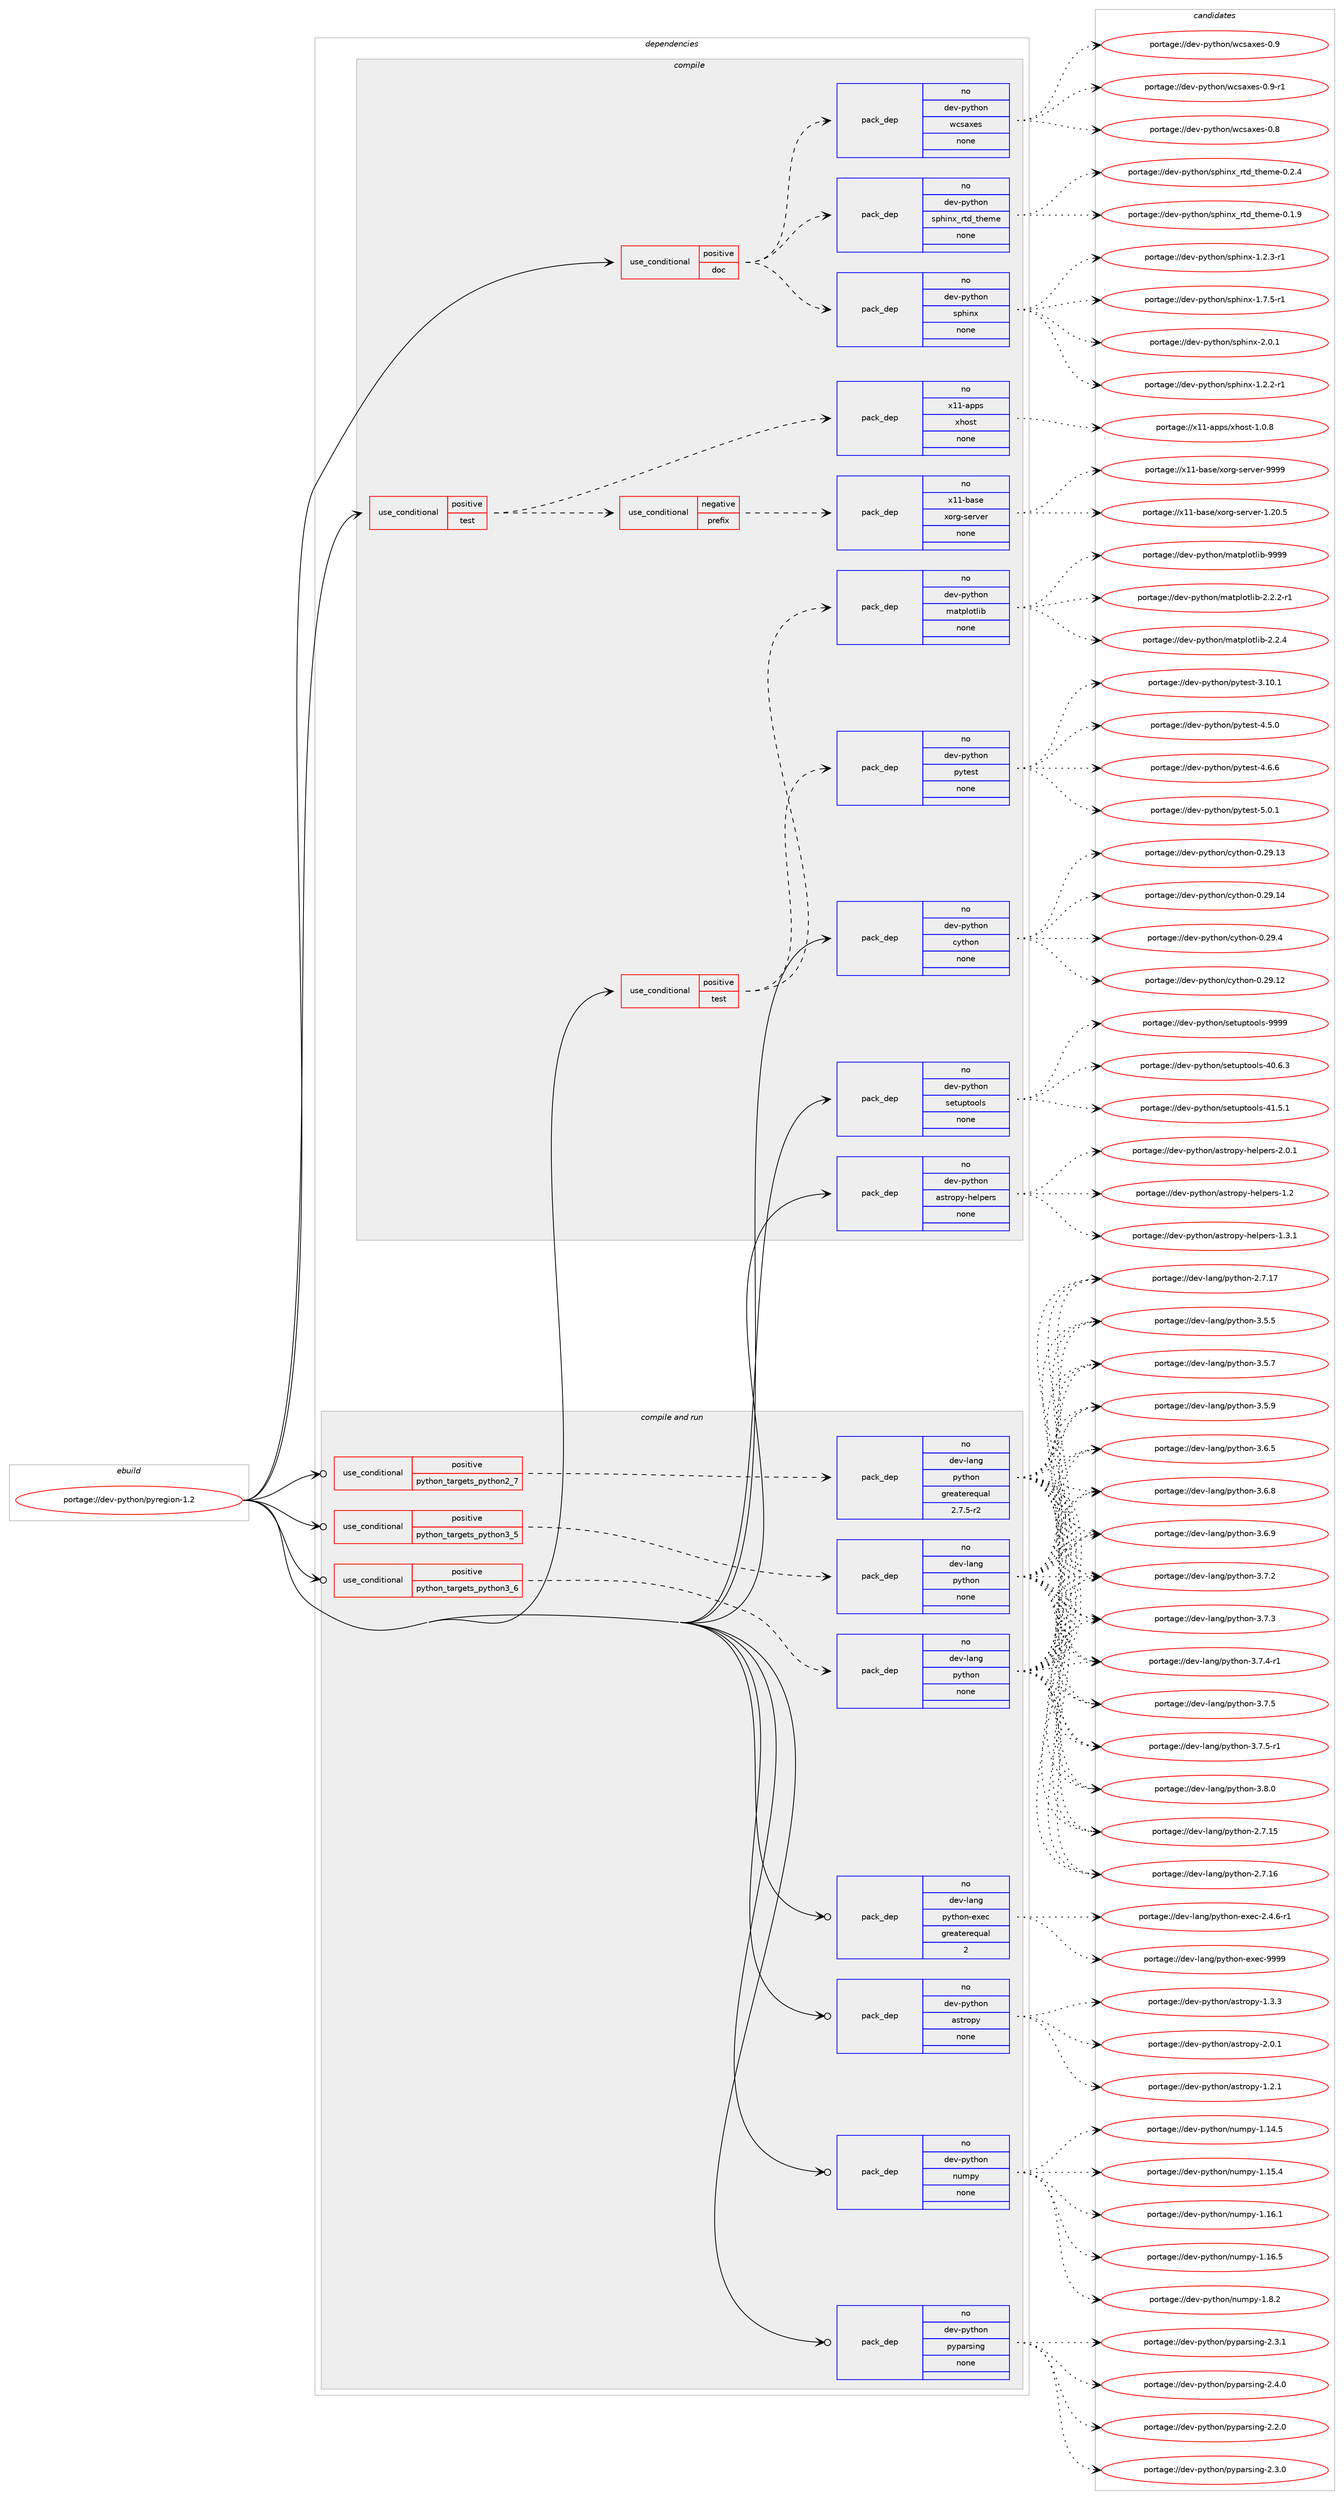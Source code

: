 digraph prolog {

# *************
# Graph options
# *************

newrank=true;
concentrate=true;
compound=true;
graph [rankdir=LR,fontname=Helvetica,fontsize=10,ranksep=1.5];#, ranksep=2.5, nodesep=0.2];
edge  [arrowhead=vee];
node  [fontname=Helvetica,fontsize=10];

# **********
# The ebuild
# **********

subgraph cluster_leftcol {
color=gray;
rank=same;
label=<<i>ebuild</i>>;
id [label="portage://dev-python/pyregion-1.2", color=red, width=4, href="../dev-python/pyregion-1.2.svg"];
}

# ****************
# The dependencies
# ****************

subgraph cluster_midcol {
color=gray;
label=<<i>dependencies</i>>;
subgraph cluster_compile {
fillcolor="#eeeeee";
style=filled;
label=<<i>compile</i>>;
subgraph cond35949 {
dependency163229 [label=<<TABLE BORDER="0" CELLBORDER="1" CELLSPACING="0" CELLPADDING="4"><TR><TD ROWSPAN="3" CELLPADDING="10">use_conditional</TD></TR><TR><TD>positive</TD></TR><TR><TD>doc</TD></TR></TABLE>>, shape=none, color=red];
subgraph pack123899 {
dependency163230 [label=<<TABLE BORDER="0" CELLBORDER="1" CELLSPACING="0" CELLPADDING="4" WIDTH="220"><TR><TD ROWSPAN="6" CELLPADDING="30">pack_dep</TD></TR><TR><TD WIDTH="110">no</TD></TR><TR><TD>dev-python</TD></TR><TR><TD>sphinx</TD></TR><TR><TD>none</TD></TR><TR><TD></TD></TR></TABLE>>, shape=none, color=blue];
}
dependency163229:e -> dependency163230:w [weight=20,style="dashed",arrowhead="vee"];
subgraph pack123900 {
dependency163231 [label=<<TABLE BORDER="0" CELLBORDER="1" CELLSPACING="0" CELLPADDING="4" WIDTH="220"><TR><TD ROWSPAN="6" CELLPADDING="30">pack_dep</TD></TR><TR><TD WIDTH="110">no</TD></TR><TR><TD>dev-python</TD></TR><TR><TD>sphinx_rtd_theme</TD></TR><TR><TD>none</TD></TR><TR><TD></TD></TR></TABLE>>, shape=none, color=blue];
}
dependency163229:e -> dependency163231:w [weight=20,style="dashed",arrowhead="vee"];
subgraph pack123901 {
dependency163232 [label=<<TABLE BORDER="0" CELLBORDER="1" CELLSPACING="0" CELLPADDING="4" WIDTH="220"><TR><TD ROWSPAN="6" CELLPADDING="30">pack_dep</TD></TR><TR><TD WIDTH="110">no</TD></TR><TR><TD>dev-python</TD></TR><TR><TD>wcsaxes</TD></TR><TR><TD>none</TD></TR><TR><TD></TD></TR></TABLE>>, shape=none, color=blue];
}
dependency163229:e -> dependency163232:w [weight=20,style="dashed",arrowhead="vee"];
}
id:e -> dependency163229:w [weight=20,style="solid",arrowhead="vee"];
subgraph cond35950 {
dependency163233 [label=<<TABLE BORDER="0" CELLBORDER="1" CELLSPACING="0" CELLPADDING="4"><TR><TD ROWSPAN="3" CELLPADDING="10">use_conditional</TD></TR><TR><TD>positive</TD></TR><TR><TD>test</TD></TR></TABLE>>, shape=none, color=red];
subgraph cond35951 {
dependency163234 [label=<<TABLE BORDER="0" CELLBORDER="1" CELLSPACING="0" CELLPADDING="4"><TR><TD ROWSPAN="3" CELLPADDING="10">use_conditional</TD></TR><TR><TD>negative</TD></TR><TR><TD>prefix</TD></TR></TABLE>>, shape=none, color=red];
subgraph pack123902 {
dependency163235 [label=<<TABLE BORDER="0" CELLBORDER="1" CELLSPACING="0" CELLPADDING="4" WIDTH="220"><TR><TD ROWSPAN="6" CELLPADDING="30">pack_dep</TD></TR><TR><TD WIDTH="110">no</TD></TR><TR><TD>x11-base</TD></TR><TR><TD>xorg-server</TD></TR><TR><TD>none</TD></TR><TR><TD></TD></TR></TABLE>>, shape=none, color=blue];
}
dependency163234:e -> dependency163235:w [weight=20,style="dashed",arrowhead="vee"];
}
dependency163233:e -> dependency163234:w [weight=20,style="dashed",arrowhead="vee"];
subgraph pack123903 {
dependency163236 [label=<<TABLE BORDER="0" CELLBORDER="1" CELLSPACING="0" CELLPADDING="4" WIDTH="220"><TR><TD ROWSPAN="6" CELLPADDING="30">pack_dep</TD></TR><TR><TD WIDTH="110">no</TD></TR><TR><TD>x11-apps</TD></TR><TR><TD>xhost</TD></TR><TR><TD>none</TD></TR><TR><TD></TD></TR></TABLE>>, shape=none, color=blue];
}
dependency163233:e -> dependency163236:w [weight=20,style="dashed",arrowhead="vee"];
}
id:e -> dependency163233:w [weight=20,style="solid",arrowhead="vee"];
subgraph cond35952 {
dependency163237 [label=<<TABLE BORDER="0" CELLBORDER="1" CELLSPACING="0" CELLPADDING="4"><TR><TD ROWSPAN="3" CELLPADDING="10">use_conditional</TD></TR><TR><TD>positive</TD></TR><TR><TD>test</TD></TR></TABLE>>, shape=none, color=red];
subgraph pack123904 {
dependency163238 [label=<<TABLE BORDER="0" CELLBORDER="1" CELLSPACING="0" CELLPADDING="4" WIDTH="220"><TR><TD ROWSPAN="6" CELLPADDING="30">pack_dep</TD></TR><TR><TD WIDTH="110">no</TD></TR><TR><TD>dev-python</TD></TR><TR><TD>pytest</TD></TR><TR><TD>none</TD></TR><TR><TD></TD></TR></TABLE>>, shape=none, color=blue];
}
dependency163237:e -> dependency163238:w [weight=20,style="dashed",arrowhead="vee"];
subgraph pack123905 {
dependency163239 [label=<<TABLE BORDER="0" CELLBORDER="1" CELLSPACING="0" CELLPADDING="4" WIDTH="220"><TR><TD ROWSPAN="6" CELLPADDING="30">pack_dep</TD></TR><TR><TD WIDTH="110">no</TD></TR><TR><TD>dev-python</TD></TR><TR><TD>matplotlib</TD></TR><TR><TD>none</TD></TR><TR><TD></TD></TR></TABLE>>, shape=none, color=blue];
}
dependency163237:e -> dependency163239:w [weight=20,style="dashed",arrowhead="vee"];
}
id:e -> dependency163237:w [weight=20,style="solid",arrowhead="vee"];
subgraph pack123906 {
dependency163240 [label=<<TABLE BORDER="0" CELLBORDER="1" CELLSPACING="0" CELLPADDING="4" WIDTH="220"><TR><TD ROWSPAN="6" CELLPADDING="30">pack_dep</TD></TR><TR><TD WIDTH="110">no</TD></TR><TR><TD>dev-python</TD></TR><TR><TD>astropy-helpers</TD></TR><TR><TD>none</TD></TR><TR><TD></TD></TR></TABLE>>, shape=none, color=blue];
}
id:e -> dependency163240:w [weight=20,style="solid",arrowhead="vee"];
subgraph pack123907 {
dependency163241 [label=<<TABLE BORDER="0" CELLBORDER="1" CELLSPACING="0" CELLPADDING="4" WIDTH="220"><TR><TD ROWSPAN="6" CELLPADDING="30">pack_dep</TD></TR><TR><TD WIDTH="110">no</TD></TR><TR><TD>dev-python</TD></TR><TR><TD>cython</TD></TR><TR><TD>none</TD></TR><TR><TD></TD></TR></TABLE>>, shape=none, color=blue];
}
id:e -> dependency163241:w [weight=20,style="solid",arrowhead="vee"];
subgraph pack123908 {
dependency163242 [label=<<TABLE BORDER="0" CELLBORDER="1" CELLSPACING="0" CELLPADDING="4" WIDTH="220"><TR><TD ROWSPAN="6" CELLPADDING="30">pack_dep</TD></TR><TR><TD WIDTH="110">no</TD></TR><TR><TD>dev-python</TD></TR><TR><TD>setuptools</TD></TR><TR><TD>none</TD></TR><TR><TD></TD></TR></TABLE>>, shape=none, color=blue];
}
id:e -> dependency163242:w [weight=20,style="solid",arrowhead="vee"];
}
subgraph cluster_compileandrun {
fillcolor="#eeeeee";
style=filled;
label=<<i>compile and run</i>>;
subgraph cond35953 {
dependency163243 [label=<<TABLE BORDER="0" CELLBORDER="1" CELLSPACING="0" CELLPADDING="4"><TR><TD ROWSPAN="3" CELLPADDING="10">use_conditional</TD></TR><TR><TD>positive</TD></TR><TR><TD>python_targets_python2_7</TD></TR></TABLE>>, shape=none, color=red];
subgraph pack123909 {
dependency163244 [label=<<TABLE BORDER="0" CELLBORDER="1" CELLSPACING="0" CELLPADDING="4" WIDTH="220"><TR><TD ROWSPAN="6" CELLPADDING="30">pack_dep</TD></TR><TR><TD WIDTH="110">no</TD></TR><TR><TD>dev-lang</TD></TR><TR><TD>python</TD></TR><TR><TD>greaterequal</TD></TR><TR><TD>2.7.5-r2</TD></TR></TABLE>>, shape=none, color=blue];
}
dependency163243:e -> dependency163244:w [weight=20,style="dashed",arrowhead="vee"];
}
id:e -> dependency163243:w [weight=20,style="solid",arrowhead="odotvee"];
subgraph cond35954 {
dependency163245 [label=<<TABLE BORDER="0" CELLBORDER="1" CELLSPACING="0" CELLPADDING="4"><TR><TD ROWSPAN="3" CELLPADDING="10">use_conditional</TD></TR><TR><TD>positive</TD></TR><TR><TD>python_targets_python3_5</TD></TR></TABLE>>, shape=none, color=red];
subgraph pack123910 {
dependency163246 [label=<<TABLE BORDER="0" CELLBORDER="1" CELLSPACING="0" CELLPADDING="4" WIDTH="220"><TR><TD ROWSPAN="6" CELLPADDING="30">pack_dep</TD></TR><TR><TD WIDTH="110">no</TD></TR><TR><TD>dev-lang</TD></TR><TR><TD>python</TD></TR><TR><TD>none</TD></TR><TR><TD></TD></TR></TABLE>>, shape=none, color=blue];
}
dependency163245:e -> dependency163246:w [weight=20,style="dashed",arrowhead="vee"];
}
id:e -> dependency163245:w [weight=20,style="solid",arrowhead="odotvee"];
subgraph cond35955 {
dependency163247 [label=<<TABLE BORDER="0" CELLBORDER="1" CELLSPACING="0" CELLPADDING="4"><TR><TD ROWSPAN="3" CELLPADDING="10">use_conditional</TD></TR><TR><TD>positive</TD></TR><TR><TD>python_targets_python3_6</TD></TR></TABLE>>, shape=none, color=red];
subgraph pack123911 {
dependency163248 [label=<<TABLE BORDER="0" CELLBORDER="1" CELLSPACING="0" CELLPADDING="4" WIDTH="220"><TR><TD ROWSPAN="6" CELLPADDING="30">pack_dep</TD></TR><TR><TD WIDTH="110">no</TD></TR><TR><TD>dev-lang</TD></TR><TR><TD>python</TD></TR><TR><TD>none</TD></TR><TR><TD></TD></TR></TABLE>>, shape=none, color=blue];
}
dependency163247:e -> dependency163248:w [weight=20,style="dashed",arrowhead="vee"];
}
id:e -> dependency163247:w [weight=20,style="solid",arrowhead="odotvee"];
subgraph pack123912 {
dependency163249 [label=<<TABLE BORDER="0" CELLBORDER="1" CELLSPACING="0" CELLPADDING="4" WIDTH="220"><TR><TD ROWSPAN="6" CELLPADDING="30">pack_dep</TD></TR><TR><TD WIDTH="110">no</TD></TR><TR><TD>dev-lang</TD></TR><TR><TD>python-exec</TD></TR><TR><TD>greaterequal</TD></TR><TR><TD>2</TD></TR></TABLE>>, shape=none, color=blue];
}
id:e -> dependency163249:w [weight=20,style="solid",arrowhead="odotvee"];
subgraph pack123913 {
dependency163250 [label=<<TABLE BORDER="0" CELLBORDER="1" CELLSPACING="0" CELLPADDING="4" WIDTH="220"><TR><TD ROWSPAN="6" CELLPADDING="30">pack_dep</TD></TR><TR><TD WIDTH="110">no</TD></TR><TR><TD>dev-python</TD></TR><TR><TD>astropy</TD></TR><TR><TD>none</TD></TR><TR><TD></TD></TR></TABLE>>, shape=none, color=blue];
}
id:e -> dependency163250:w [weight=20,style="solid",arrowhead="odotvee"];
subgraph pack123914 {
dependency163251 [label=<<TABLE BORDER="0" CELLBORDER="1" CELLSPACING="0" CELLPADDING="4" WIDTH="220"><TR><TD ROWSPAN="6" CELLPADDING="30">pack_dep</TD></TR><TR><TD WIDTH="110">no</TD></TR><TR><TD>dev-python</TD></TR><TR><TD>numpy</TD></TR><TR><TD>none</TD></TR><TR><TD></TD></TR></TABLE>>, shape=none, color=blue];
}
id:e -> dependency163251:w [weight=20,style="solid",arrowhead="odotvee"];
subgraph pack123915 {
dependency163252 [label=<<TABLE BORDER="0" CELLBORDER="1" CELLSPACING="0" CELLPADDING="4" WIDTH="220"><TR><TD ROWSPAN="6" CELLPADDING="30">pack_dep</TD></TR><TR><TD WIDTH="110">no</TD></TR><TR><TD>dev-python</TD></TR><TR><TD>pyparsing</TD></TR><TR><TD>none</TD></TR><TR><TD></TD></TR></TABLE>>, shape=none, color=blue];
}
id:e -> dependency163252:w [weight=20,style="solid",arrowhead="odotvee"];
}
subgraph cluster_run {
fillcolor="#eeeeee";
style=filled;
label=<<i>run</i>>;
}
}

# **************
# The candidates
# **************

subgraph cluster_choices {
rank=same;
color=gray;
label=<<i>candidates</i>>;

subgraph choice123899 {
color=black;
nodesep=1;
choiceportage10010111845112121116104111110471151121041051101204549465046504511449 [label="portage://dev-python/sphinx-1.2.2-r1", color=red, width=4,href="../dev-python/sphinx-1.2.2-r1.svg"];
choiceportage10010111845112121116104111110471151121041051101204549465046514511449 [label="portage://dev-python/sphinx-1.2.3-r1", color=red, width=4,href="../dev-python/sphinx-1.2.3-r1.svg"];
choiceportage10010111845112121116104111110471151121041051101204549465546534511449 [label="portage://dev-python/sphinx-1.7.5-r1", color=red, width=4,href="../dev-python/sphinx-1.7.5-r1.svg"];
choiceportage1001011184511212111610411111047115112104105110120455046484649 [label="portage://dev-python/sphinx-2.0.1", color=red, width=4,href="../dev-python/sphinx-2.0.1.svg"];
dependency163230:e -> choiceportage10010111845112121116104111110471151121041051101204549465046504511449:w [style=dotted,weight="100"];
dependency163230:e -> choiceportage10010111845112121116104111110471151121041051101204549465046514511449:w [style=dotted,weight="100"];
dependency163230:e -> choiceportage10010111845112121116104111110471151121041051101204549465546534511449:w [style=dotted,weight="100"];
dependency163230:e -> choiceportage1001011184511212111610411111047115112104105110120455046484649:w [style=dotted,weight="100"];
}
subgraph choice123900 {
color=black;
nodesep=1;
choiceportage10010111845112121116104111110471151121041051101209511411610095116104101109101454846494657 [label="portage://dev-python/sphinx_rtd_theme-0.1.9", color=red, width=4,href="../dev-python/sphinx_rtd_theme-0.1.9.svg"];
choiceportage10010111845112121116104111110471151121041051101209511411610095116104101109101454846504652 [label="portage://dev-python/sphinx_rtd_theme-0.2.4", color=red, width=4,href="../dev-python/sphinx_rtd_theme-0.2.4.svg"];
dependency163231:e -> choiceportage10010111845112121116104111110471151121041051101209511411610095116104101109101454846494657:w [style=dotted,weight="100"];
dependency163231:e -> choiceportage10010111845112121116104111110471151121041051101209511411610095116104101109101454846504652:w [style=dotted,weight="100"];
}
subgraph choice123901 {
color=black;
nodesep=1;
choiceportage1001011184511212111610411111047119991159712010111545484656 [label="portage://dev-python/wcsaxes-0.8", color=red, width=4,href="../dev-python/wcsaxes-0.8.svg"];
choiceportage1001011184511212111610411111047119991159712010111545484657 [label="portage://dev-python/wcsaxes-0.9", color=red, width=4,href="../dev-python/wcsaxes-0.9.svg"];
choiceportage10010111845112121116104111110471199911597120101115454846574511449 [label="portage://dev-python/wcsaxes-0.9-r1", color=red, width=4,href="../dev-python/wcsaxes-0.9-r1.svg"];
dependency163232:e -> choiceportage1001011184511212111610411111047119991159712010111545484656:w [style=dotted,weight="100"];
dependency163232:e -> choiceportage1001011184511212111610411111047119991159712010111545484657:w [style=dotted,weight="100"];
dependency163232:e -> choiceportage10010111845112121116104111110471199911597120101115454846574511449:w [style=dotted,weight="100"];
}
subgraph choice123902 {
color=black;
nodesep=1;
choiceportage1204949459897115101471201111141034511510111411810111445494650484653 [label="portage://x11-base/xorg-server-1.20.5", color=red, width=4,href="../x11-base/xorg-server-1.20.5.svg"];
choiceportage120494945989711510147120111114103451151011141181011144557575757 [label="portage://x11-base/xorg-server-9999", color=red, width=4,href="../x11-base/xorg-server-9999.svg"];
dependency163235:e -> choiceportage1204949459897115101471201111141034511510111411810111445494650484653:w [style=dotted,weight="100"];
dependency163235:e -> choiceportage120494945989711510147120111114103451151011141181011144557575757:w [style=dotted,weight="100"];
}
subgraph choice123903 {
color=black;
nodesep=1;
choiceportage1204949459711211211547120104111115116454946484656 [label="portage://x11-apps/xhost-1.0.8", color=red, width=4,href="../x11-apps/xhost-1.0.8.svg"];
dependency163236:e -> choiceportage1204949459711211211547120104111115116454946484656:w [style=dotted,weight="100"];
}
subgraph choice123904 {
color=black;
nodesep=1;
choiceportage100101118451121211161041111104711212111610111511645514649484649 [label="portage://dev-python/pytest-3.10.1", color=red, width=4,href="../dev-python/pytest-3.10.1.svg"];
choiceportage1001011184511212111610411111047112121116101115116455246534648 [label="portage://dev-python/pytest-4.5.0", color=red, width=4,href="../dev-python/pytest-4.5.0.svg"];
choiceportage1001011184511212111610411111047112121116101115116455246544654 [label="portage://dev-python/pytest-4.6.6", color=red, width=4,href="../dev-python/pytest-4.6.6.svg"];
choiceportage1001011184511212111610411111047112121116101115116455346484649 [label="portage://dev-python/pytest-5.0.1", color=red, width=4,href="../dev-python/pytest-5.0.1.svg"];
dependency163238:e -> choiceportage100101118451121211161041111104711212111610111511645514649484649:w [style=dotted,weight="100"];
dependency163238:e -> choiceportage1001011184511212111610411111047112121116101115116455246534648:w [style=dotted,weight="100"];
dependency163238:e -> choiceportage1001011184511212111610411111047112121116101115116455246544654:w [style=dotted,weight="100"];
dependency163238:e -> choiceportage1001011184511212111610411111047112121116101115116455346484649:w [style=dotted,weight="100"];
}
subgraph choice123905 {
color=black;
nodesep=1;
choiceportage100101118451121211161041111104710997116112108111116108105984550465046504511449 [label="portage://dev-python/matplotlib-2.2.2-r1", color=red, width=4,href="../dev-python/matplotlib-2.2.2-r1.svg"];
choiceportage10010111845112121116104111110471099711611210811111610810598455046504652 [label="portage://dev-python/matplotlib-2.2.4", color=red, width=4,href="../dev-python/matplotlib-2.2.4.svg"];
choiceportage100101118451121211161041111104710997116112108111116108105984557575757 [label="portage://dev-python/matplotlib-9999", color=red, width=4,href="../dev-python/matplotlib-9999.svg"];
dependency163239:e -> choiceportage100101118451121211161041111104710997116112108111116108105984550465046504511449:w [style=dotted,weight="100"];
dependency163239:e -> choiceportage10010111845112121116104111110471099711611210811111610810598455046504652:w [style=dotted,weight="100"];
dependency163239:e -> choiceportage100101118451121211161041111104710997116112108111116108105984557575757:w [style=dotted,weight="100"];
}
subgraph choice123906 {
color=black;
nodesep=1;
choiceportage1001011184511212111610411111047971151161141111121214510410110811210111411545494650 [label="portage://dev-python/astropy-helpers-1.2", color=red, width=4,href="../dev-python/astropy-helpers-1.2.svg"];
choiceportage10010111845112121116104111110479711511611411111212145104101108112101114115454946514649 [label="portage://dev-python/astropy-helpers-1.3.1", color=red, width=4,href="../dev-python/astropy-helpers-1.3.1.svg"];
choiceportage10010111845112121116104111110479711511611411111212145104101108112101114115455046484649 [label="portage://dev-python/astropy-helpers-2.0.1", color=red, width=4,href="../dev-python/astropy-helpers-2.0.1.svg"];
dependency163240:e -> choiceportage1001011184511212111610411111047971151161141111121214510410110811210111411545494650:w [style=dotted,weight="100"];
dependency163240:e -> choiceportage10010111845112121116104111110479711511611411111212145104101108112101114115454946514649:w [style=dotted,weight="100"];
dependency163240:e -> choiceportage10010111845112121116104111110479711511611411111212145104101108112101114115455046484649:w [style=dotted,weight="100"];
}
subgraph choice123907 {
color=black;
nodesep=1;
choiceportage1001011184511212111610411111047991211161041111104548465057464950 [label="portage://dev-python/cython-0.29.12", color=red, width=4,href="../dev-python/cython-0.29.12.svg"];
choiceportage1001011184511212111610411111047991211161041111104548465057464951 [label="portage://dev-python/cython-0.29.13", color=red, width=4,href="../dev-python/cython-0.29.13.svg"];
choiceportage1001011184511212111610411111047991211161041111104548465057464952 [label="portage://dev-python/cython-0.29.14", color=red, width=4,href="../dev-python/cython-0.29.14.svg"];
choiceportage10010111845112121116104111110479912111610411111045484650574652 [label="portage://dev-python/cython-0.29.4", color=red, width=4,href="../dev-python/cython-0.29.4.svg"];
dependency163241:e -> choiceportage1001011184511212111610411111047991211161041111104548465057464950:w [style=dotted,weight="100"];
dependency163241:e -> choiceportage1001011184511212111610411111047991211161041111104548465057464951:w [style=dotted,weight="100"];
dependency163241:e -> choiceportage1001011184511212111610411111047991211161041111104548465057464952:w [style=dotted,weight="100"];
dependency163241:e -> choiceportage10010111845112121116104111110479912111610411111045484650574652:w [style=dotted,weight="100"];
}
subgraph choice123908 {
color=black;
nodesep=1;
choiceportage100101118451121211161041111104711510111611711211611111110811545524846544651 [label="portage://dev-python/setuptools-40.6.3", color=red, width=4,href="../dev-python/setuptools-40.6.3.svg"];
choiceportage100101118451121211161041111104711510111611711211611111110811545524946534649 [label="portage://dev-python/setuptools-41.5.1", color=red, width=4,href="../dev-python/setuptools-41.5.1.svg"];
choiceportage10010111845112121116104111110471151011161171121161111111081154557575757 [label="portage://dev-python/setuptools-9999", color=red, width=4,href="../dev-python/setuptools-9999.svg"];
dependency163242:e -> choiceportage100101118451121211161041111104711510111611711211611111110811545524846544651:w [style=dotted,weight="100"];
dependency163242:e -> choiceportage100101118451121211161041111104711510111611711211611111110811545524946534649:w [style=dotted,weight="100"];
dependency163242:e -> choiceportage10010111845112121116104111110471151011161171121161111111081154557575757:w [style=dotted,weight="100"];
}
subgraph choice123909 {
color=black;
nodesep=1;
choiceportage10010111845108971101034711212111610411111045504655464953 [label="portage://dev-lang/python-2.7.15", color=red, width=4,href="../dev-lang/python-2.7.15.svg"];
choiceportage10010111845108971101034711212111610411111045504655464954 [label="portage://dev-lang/python-2.7.16", color=red, width=4,href="../dev-lang/python-2.7.16.svg"];
choiceportage10010111845108971101034711212111610411111045504655464955 [label="portage://dev-lang/python-2.7.17", color=red, width=4,href="../dev-lang/python-2.7.17.svg"];
choiceportage100101118451089711010347112121116104111110455146534653 [label="portage://dev-lang/python-3.5.5", color=red, width=4,href="../dev-lang/python-3.5.5.svg"];
choiceportage100101118451089711010347112121116104111110455146534655 [label="portage://dev-lang/python-3.5.7", color=red, width=4,href="../dev-lang/python-3.5.7.svg"];
choiceportage100101118451089711010347112121116104111110455146534657 [label="portage://dev-lang/python-3.5.9", color=red, width=4,href="../dev-lang/python-3.5.9.svg"];
choiceportage100101118451089711010347112121116104111110455146544653 [label="portage://dev-lang/python-3.6.5", color=red, width=4,href="../dev-lang/python-3.6.5.svg"];
choiceportage100101118451089711010347112121116104111110455146544656 [label="portage://dev-lang/python-3.6.8", color=red, width=4,href="../dev-lang/python-3.6.8.svg"];
choiceportage100101118451089711010347112121116104111110455146544657 [label="portage://dev-lang/python-3.6.9", color=red, width=4,href="../dev-lang/python-3.6.9.svg"];
choiceportage100101118451089711010347112121116104111110455146554650 [label="portage://dev-lang/python-3.7.2", color=red, width=4,href="../dev-lang/python-3.7.2.svg"];
choiceportage100101118451089711010347112121116104111110455146554651 [label="portage://dev-lang/python-3.7.3", color=red, width=4,href="../dev-lang/python-3.7.3.svg"];
choiceportage1001011184510897110103471121211161041111104551465546524511449 [label="portage://dev-lang/python-3.7.4-r1", color=red, width=4,href="../dev-lang/python-3.7.4-r1.svg"];
choiceportage100101118451089711010347112121116104111110455146554653 [label="portage://dev-lang/python-3.7.5", color=red, width=4,href="../dev-lang/python-3.7.5.svg"];
choiceportage1001011184510897110103471121211161041111104551465546534511449 [label="portage://dev-lang/python-3.7.5-r1", color=red, width=4,href="../dev-lang/python-3.7.5-r1.svg"];
choiceportage100101118451089711010347112121116104111110455146564648 [label="portage://dev-lang/python-3.8.0", color=red, width=4,href="../dev-lang/python-3.8.0.svg"];
dependency163244:e -> choiceportage10010111845108971101034711212111610411111045504655464953:w [style=dotted,weight="100"];
dependency163244:e -> choiceportage10010111845108971101034711212111610411111045504655464954:w [style=dotted,weight="100"];
dependency163244:e -> choiceportage10010111845108971101034711212111610411111045504655464955:w [style=dotted,weight="100"];
dependency163244:e -> choiceportage100101118451089711010347112121116104111110455146534653:w [style=dotted,weight="100"];
dependency163244:e -> choiceportage100101118451089711010347112121116104111110455146534655:w [style=dotted,weight="100"];
dependency163244:e -> choiceportage100101118451089711010347112121116104111110455146534657:w [style=dotted,weight="100"];
dependency163244:e -> choiceportage100101118451089711010347112121116104111110455146544653:w [style=dotted,weight="100"];
dependency163244:e -> choiceportage100101118451089711010347112121116104111110455146544656:w [style=dotted,weight="100"];
dependency163244:e -> choiceportage100101118451089711010347112121116104111110455146544657:w [style=dotted,weight="100"];
dependency163244:e -> choiceportage100101118451089711010347112121116104111110455146554650:w [style=dotted,weight="100"];
dependency163244:e -> choiceportage100101118451089711010347112121116104111110455146554651:w [style=dotted,weight="100"];
dependency163244:e -> choiceportage1001011184510897110103471121211161041111104551465546524511449:w [style=dotted,weight="100"];
dependency163244:e -> choiceportage100101118451089711010347112121116104111110455146554653:w [style=dotted,weight="100"];
dependency163244:e -> choiceportage1001011184510897110103471121211161041111104551465546534511449:w [style=dotted,weight="100"];
dependency163244:e -> choiceportage100101118451089711010347112121116104111110455146564648:w [style=dotted,weight="100"];
}
subgraph choice123910 {
color=black;
nodesep=1;
choiceportage10010111845108971101034711212111610411111045504655464953 [label="portage://dev-lang/python-2.7.15", color=red, width=4,href="../dev-lang/python-2.7.15.svg"];
choiceportage10010111845108971101034711212111610411111045504655464954 [label="portage://dev-lang/python-2.7.16", color=red, width=4,href="../dev-lang/python-2.7.16.svg"];
choiceportage10010111845108971101034711212111610411111045504655464955 [label="portage://dev-lang/python-2.7.17", color=red, width=4,href="../dev-lang/python-2.7.17.svg"];
choiceportage100101118451089711010347112121116104111110455146534653 [label="portage://dev-lang/python-3.5.5", color=red, width=4,href="../dev-lang/python-3.5.5.svg"];
choiceportage100101118451089711010347112121116104111110455146534655 [label="portage://dev-lang/python-3.5.7", color=red, width=4,href="../dev-lang/python-3.5.7.svg"];
choiceportage100101118451089711010347112121116104111110455146534657 [label="portage://dev-lang/python-3.5.9", color=red, width=4,href="../dev-lang/python-3.5.9.svg"];
choiceportage100101118451089711010347112121116104111110455146544653 [label="portage://dev-lang/python-3.6.5", color=red, width=4,href="../dev-lang/python-3.6.5.svg"];
choiceportage100101118451089711010347112121116104111110455146544656 [label="portage://dev-lang/python-3.6.8", color=red, width=4,href="../dev-lang/python-3.6.8.svg"];
choiceportage100101118451089711010347112121116104111110455146544657 [label="portage://dev-lang/python-3.6.9", color=red, width=4,href="../dev-lang/python-3.6.9.svg"];
choiceportage100101118451089711010347112121116104111110455146554650 [label="portage://dev-lang/python-3.7.2", color=red, width=4,href="../dev-lang/python-3.7.2.svg"];
choiceportage100101118451089711010347112121116104111110455146554651 [label="portage://dev-lang/python-3.7.3", color=red, width=4,href="../dev-lang/python-3.7.3.svg"];
choiceportage1001011184510897110103471121211161041111104551465546524511449 [label="portage://dev-lang/python-3.7.4-r1", color=red, width=4,href="../dev-lang/python-3.7.4-r1.svg"];
choiceportage100101118451089711010347112121116104111110455146554653 [label="portage://dev-lang/python-3.7.5", color=red, width=4,href="../dev-lang/python-3.7.5.svg"];
choiceportage1001011184510897110103471121211161041111104551465546534511449 [label="portage://dev-lang/python-3.7.5-r1", color=red, width=4,href="../dev-lang/python-3.7.5-r1.svg"];
choiceportage100101118451089711010347112121116104111110455146564648 [label="portage://dev-lang/python-3.8.0", color=red, width=4,href="../dev-lang/python-3.8.0.svg"];
dependency163246:e -> choiceportage10010111845108971101034711212111610411111045504655464953:w [style=dotted,weight="100"];
dependency163246:e -> choiceportage10010111845108971101034711212111610411111045504655464954:w [style=dotted,weight="100"];
dependency163246:e -> choiceportage10010111845108971101034711212111610411111045504655464955:w [style=dotted,weight="100"];
dependency163246:e -> choiceportage100101118451089711010347112121116104111110455146534653:w [style=dotted,weight="100"];
dependency163246:e -> choiceportage100101118451089711010347112121116104111110455146534655:w [style=dotted,weight="100"];
dependency163246:e -> choiceportage100101118451089711010347112121116104111110455146534657:w [style=dotted,weight="100"];
dependency163246:e -> choiceportage100101118451089711010347112121116104111110455146544653:w [style=dotted,weight="100"];
dependency163246:e -> choiceportage100101118451089711010347112121116104111110455146544656:w [style=dotted,weight="100"];
dependency163246:e -> choiceportage100101118451089711010347112121116104111110455146544657:w [style=dotted,weight="100"];
dependency163246:e -> choiceportage100101118451089711010347112121116104111110455146554650:w [style=dotted,weight="100"];
dependency163246:e -> choiceportage100101118451089711010347112121116104111110455146554651:w [style=dotted,weight="100"];
dependency163246:e -> choiceportage1001011184510897110103471121211161041111104551465546524511449:w [style=dotted,weight="100"];
dependency163246:e -> choiceportage100101118451089711010347112121116104111110455146554653:w [style=dotted,weight="100"];
dependency163246:e -> choiceportage1001011184510897110103471121211161041111104551465546534511449:w [style=dotted,weight="100"];
dependency163246:e -> choiceportage100101118451089711010347112121116104111110455146564648:w [style=dotted,weight="100"];
}
subgraph choice123911 {
color=black;
nodesep=1;
choiceportage10010111845108971101034711212111610411111045504655464953 [label="portage://dev-lang/python-2.7.15", color=red, width=4,href="../dev-lang/python-2.7.15.svg"];
choiceportage10010111845108971101034711212111610411111045504655464954 [label="portage://dev-lang/python-2.7.16", color=red, width=4,href="../dev-lang/python-2.7.16.svg"];
choiceportage10010111845108971101034711212111610411111045504655464955 [label="portage://dev-lang/python-2.7.17", color=red, width=4,href="../dev-lang/python-2.7.17.svg"];
choiceportage100101118451089711010347112121116104111110455146534653 [label="portage://dev-lang/python-3.5.5", color=red, width=4,href="../dev-lang/python-3.5.5.svg"];
choiceportage100101118451089711010347112121116104111110455146534655 [label="portage://dev-lang/python-3.5.7", color=red, width=4,href="../dev-lang/python-3.5.7.svg"];
choiceportage100101118451089711010347112121116104111110455146534657 [label="portage://dev-lang/python-3.5.9", color=red, width=4,href="../dev-lang/python-3.5.9.svg"];
choiceportage100101118451089711010347112121116104111110455146544653 [label="portage://dev-lang/python-3.6.5", color=red, width=4,href="../dev-lang/python-3.6.5.svg"];
choiceportage100101118451089711010347112121116104111110455146544656 [label="portage://dev-lang/python-3.6.8", color=red, width=4,href="../dev-lang/python-3.6.8.svg"];
choiceportage100101118451089711010347112121116104111110455146544657 [label="portage://dev-lang/python-3.6.9", color=red, width=4,href="../dev-lang/python-3.6.9.svg"];
choiceportage100101118451089711010347112121116104111110455146554650 [label="portage://dev-lang/python-3.7.2", color=red, width=4,href="../dev-lang/python-3.7.2.svg"];
choiceportage100101118451089711010347112121116104111110455146554651 [label="portage://dev-lang/python-3.7.3", color=red, width=4,href="../dev-lang/python-3.7.3.svg"];
choiceportage1001011184510897110103471121211161041111104551465546524511449 [label="portage://dev-lang/python-3.7.4-r1", color=red, width=4,href="../dev-lang/python-3.7.4-r1.svg"];
choiceportage100101118451089711010347112121116104111110455146554653 [label="portage://dev-lang/python-3.7.5", color=red, width=4,href="../dev-lang/python-3.7.5.svg"];
choiceportage1001011184510897110103471121211161041111104551465546534511449 [label="portage://dev-lang/python-3.7.5-r1", color=red, width=4,href="../dev-lang/python-3.7.5-r1.svg"];
choiceportage100101118451089711010347112121116104111110455146564648 [label="portage://dev-lang/python-3.8.0", color=red, width=4,href="../dev-lang/python-3.8.0.svg"];
dependency163248:e -> choiceportage10010111845108971101034711212111610411111045504655464953:w [style=dotted,weight="100"];
dependency163248:e -> choiceportage10010111845108971101034711212111610411111045504655464954:w [style=dotted,weight="100"];
dependency163248:e -> choiceportage10010111845108971101034711212111610411111045504655464955:w [style=dotted,weight="100"];
dependency163248:e -> choiceportage100101118451089711010347112121116104111110455146534653:w [style=dotted,weight="100"];
dependency163248:e -> choiceportage100101118451089711010347112121116104111110455146534655:w [style=dotted,weight="100"];
dependency163248:e -> choiceportage100101118451089711010347112121116104111110455146534657:w [style=dotted,weight="100"];
dependency163248:e -> choiceportage100101118451089711010347112121116104111110455146544653:w [style=dotted,weight="100"];
dependency163248:e -> choiceportage100101118451089711010347112121116104111110455146544656:w [style=dotted,weight="100"];
dependency163248:e -> choiceportage100101118451089711010347112121116104111110455146544657:w [style=dotted,weight="100"];
dependency163248:e -> choiceportage100101118451089711010347112121116104111110455146554650:w [style=dotted,weight="100"];
dependency163248:e -> choiceportage100101118451089711010347112121116104111110455146554651:w [style=dotted,weight="100"];
dependency163248:e -> choiceportage1001011184510897110103471121211161041111104551465546524511449:w [style=dotted,weight="100"];
dependency163248:e -> choiceportage100101118451089711010347112121116104111110455146554653:w [style=dotted,weight="100"];
dependency163248:e -> choiceportage1001011184510897110103471121211161041111104551465546534511449:w [style=dotted,weight="100"];
dependency163248:e -> choiceportage100101118451089711010347112121116104111110455146564648:w [style=dotted,weight="100"];
}
subgraph choice123912 {
color=black;
nodesep=1;
choiceportage10010111845108971101034711212111610411111045101120101994550465246544511449 [label="portage://dev-lang/python-exec-2.4.6-r1", color=red, width=4,href="../dev-lang/python-exec-2.4.6-r1.svg"];
choiceportage10010111845108971101034711212111610411111045101120101994557575757 [label="portage://dev-lang/python-exec-9999", color=red, width=4,href="../dev-lang/python-exec-9999.svg"];
dependency163249:e -> choiceportage10010111845108971101034711212111610411111045101120101994550465246544511449:w [style=dotted,weight="100"];
dependency163249:e -> choiceportage10010111845108971101034711212111610411111045101120101994557575757:w [style=dotted,weight="100"];
}
subgraph choice123913 {
color=black;
nodesep=1;
choiceportage100101118451121211161041111104797115116114111112121454946504649 [label="portage://dev-python/astropy-1.2.1", color=red, width=4,href="../dev-python/astropy-1.2.1.svg"];
choiceportage100101118451121211161041111104797115116114111112121454946514651 [label="portage://dev-python/astropy-1.3.3", color=red, width=4,href="../dev-python/astropy-1.3.3.svg"];
choiceportage100101118451121211161041111104797115116114111112121455046484649 [label="portage://dev-python/astropy-2.0.1", color=red, width=4,href="../dev-python/astropy-2.0.1.svg"];
dependency163250:e -> choiceportage100101118451121211161041111104797115116114111112121454946504649:w [style=dotted,weight="100"];
dependency163250:e -> choiceportage100101118451121211161041111104797115116114111112121454946514651:w [style=dotted,weight="100"];
dependency163250:e -> choiceportage100101118451121211161041111104797115116114111112121455046484649:w [style=dotted,weight="100"];
}
subgraph choice123914 {
color=black;
nodesep=1;
choiceportage100101118451121211161041111104711011710911212145494649524653 [label="portage://dev-python/numpy-1.14.5", color=red, width=4,href="../dev-python/numpy-1.14.5.svg"];
choiceportage100101118451121211161041111104711011710911212145494649534652 [label="portage://dev-python/numpy-1.15.4", color=red, width=4,href="../dev-python/numpy-1.15.4.svg"];
choiceportage100101118451121211161041111104711011710911212145494649544649 [label="portage://dev-python/numpy-1.16.1", color=red, width=4,href="../dev-python/numpy-1.16.1.svg"];
choiceportage100101118451121211161041111104711011710911212145494649544653 [label="portage://dev-python/numpy-1.16.5", color=red, width=4,href="../dev-python/numpy-1.16.5.svg"];
choiceportage1001011184511212111610411111047110117109112121454946564650 [label="portage://dev-python/numpy-1.8.2", color=red, width=4,href="../dev-python/numpy-1.8.2.svg"];
dependency163251:e -> choiceportage100101118451121211161041111104711011710911212145494649524653:w [style=dotted,weight="100"];
dependency163251:e -> choiceportage100101118451121211161041111104711011710911212145494649534652:w [style=dotted,weight="100"];
dependency163251:e -> choiceportage100101118451121211161041111104711011710911212145494649544649:w [style=dotted,weight="100"];
dependency163251:e -> choiceportage100101118451121211161041111104711011710911212145494649544653:w [style=dotted,weight="100"];
dependency163251:e -> choiceportage1001011184511212111610411111047110117109112121454946564650:w [style=dotted,weight="100"];
}
subgraph choice123915 {
color=black;
nodesep=1;
choiceportage100101118451121211161041111104711212111297114115105110103455046504648 [label="portage://dev-python/pyparsing-2.2.0", color=red, width=4,href="../dev-python/pyparsing-2.2.0.svg"];
choiceportage100101118451121211161041111104711212111297114115105110103455046514648 [label="portage://dev-python/pyparsing-2.3.0", color=red, width=4,href="../dev-python/pyparsing-2.3.0.svg"];
choiceportage100101118451121211161041111104711212111297114115105110103455046514649 [label="portage://dev-python/pyparsing-2.3.1", color=red, width=4,href="../dev-python/pyparsing-2.3.1.svg"];
choiceportage100101118451121211161041111104711212111297114115105110103455046524648 [label="portage://dev-python/pyparsing-2.4.0", color=red, width=4,href="../dev-python/pyparsing-2.4.0.svg"];
dependency163252:e -> choiceportage100101118451121211161041111104711212111297114115105110103455046504648:w [style=dotted,weight="100"];
dependency163252:e -> choiceportage100101118451121211161041111104711212111297114115105110103455046514648:w [style=dotted,weight="100"];
dependency163252:e -> choiceportage100101118451121211161041111104711212111297114115105110103455046514649:w [style=dotted,weight="100"];
dependency163252:e -> choiceportage100101118451121211161041111104711212111297114115105110103455046524648:w [style=dotted,weight="100"];
}
}

}
